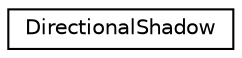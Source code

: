 digraph "Graphical Class Hierarchy"
{
  edge [fontname="Helvetica",fontsize="10",labelfontname="Helvetica",labelfontsize="10"];
  node [fontname="Helvetica",fontsize="10",shape=record];
  rankdir="LR";
  Node0 [label="DirectionalShadow",height=0.2,width=0.4,color="black", fillcolor="white", style="filled",URL="$classDirectionalShadow.html",tooltip="Encapsulates the attachments and framebuffer for a directional light shadow. "];
}
